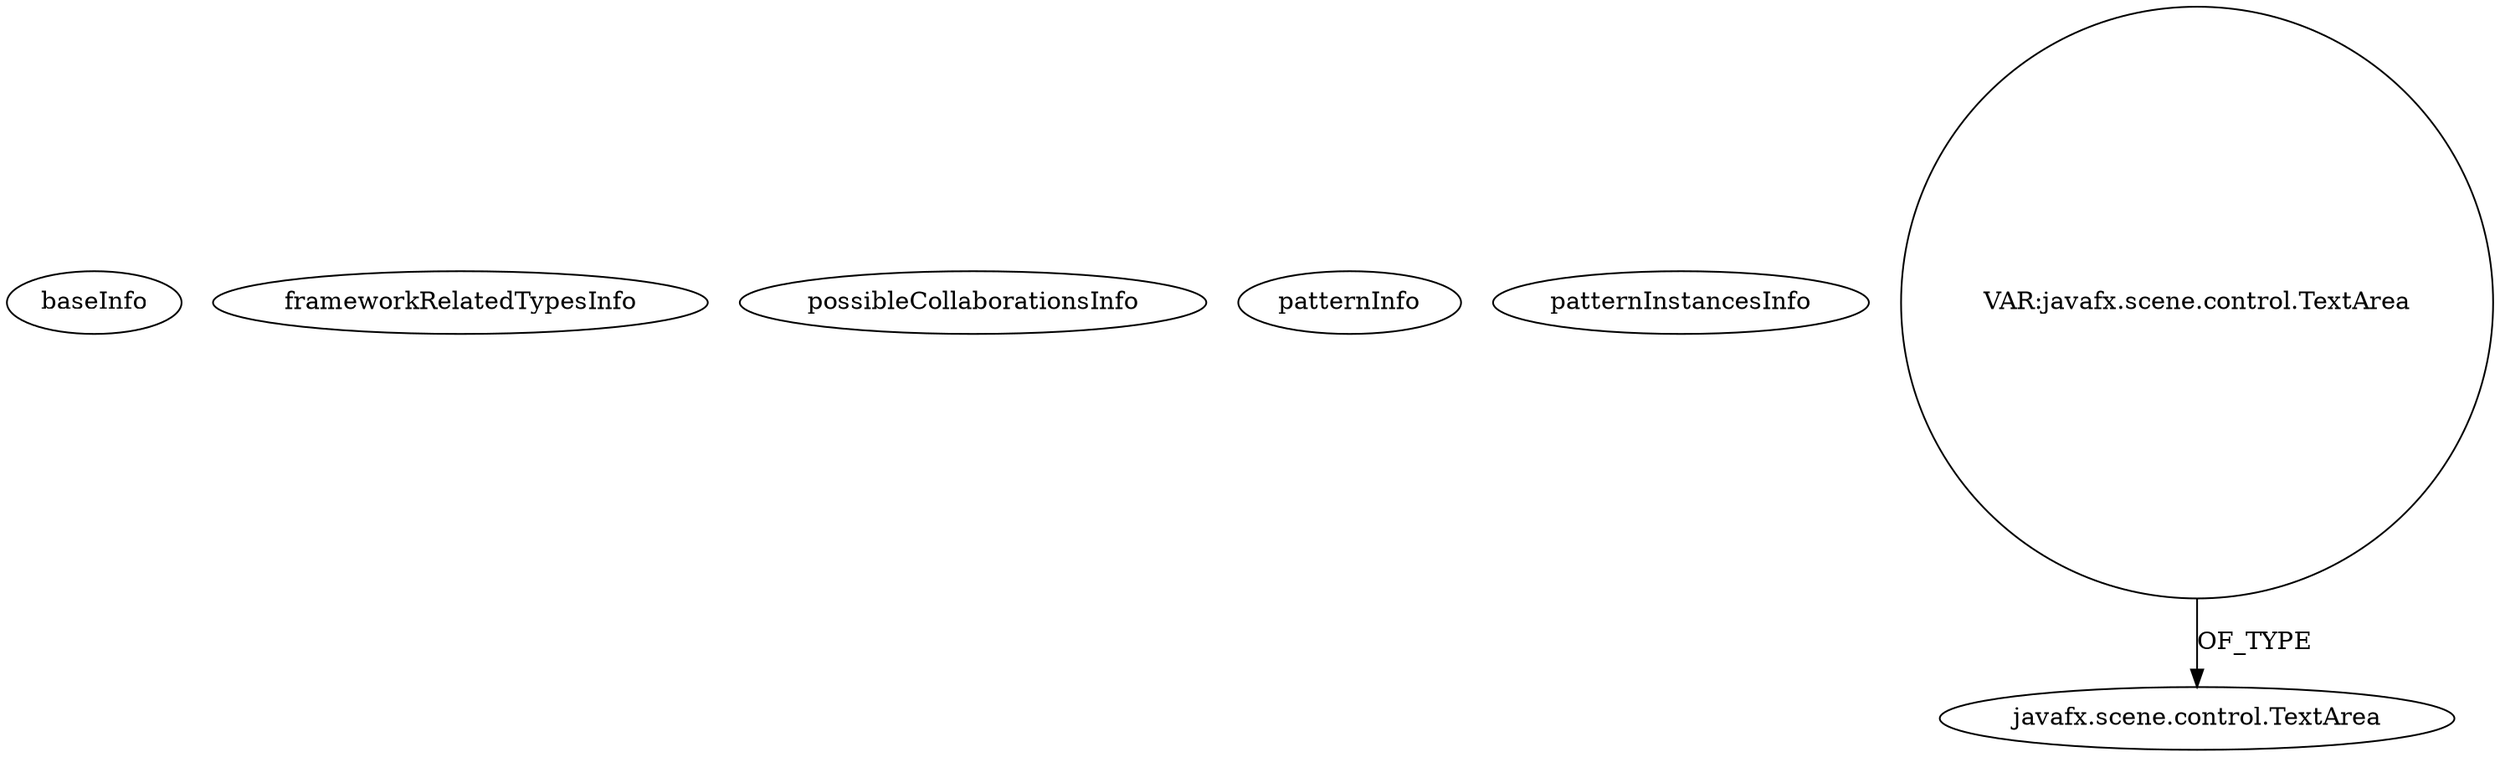digraph {
baseInfo[graphId=1015,category="pattern",isAnonymous=false,possibleRelation=false]
frameworkRelatedTypesInfo[]
possibleCollaborationsInfo[]
patternInfo[frequency=5.0,patternRootClient=null]
patternInstancesInfo[0="prashker-KingsSGF~/prashker-KingsSGF/KingsSGF-master/src/uiSam/ChatView.java~void initialize()~3929",1="jwhistine-cs246~/jwhistine-cs246/cs246-master/src/spiritualjournal/SpiritualJournal.java~SpiritualJournal~3414",2="kcy1860-viterbi~/kcy1860-viterbi/viterbi-master/src/ai/prob/viterbi/Driver.java~Driver~3432",3="jdtommy-NiceTail~/jdtommy-NiceTail/NiceTail-master/src/sample/RemoveLinesTask.java~RemoveLinesTask~3306",4="bfurner27-CS-246~/bfurner27-CS-246/CS-246-master/src/insightjournalapplication/InsightJournalApplication.java~InsightJournalApplication~2011"]
9[label="javafx.scene.control.TextArea",vertexType="FRAMEWORK_CLASS_TYPE",isFrameworkType=false]
7[label="VAR:javafx.scene.control.TextArea",vertexType="VARIABLE_EXPRESION",isFrameworkType=false,shape=circle]
7->9[label="OF_TYPE"]
}

